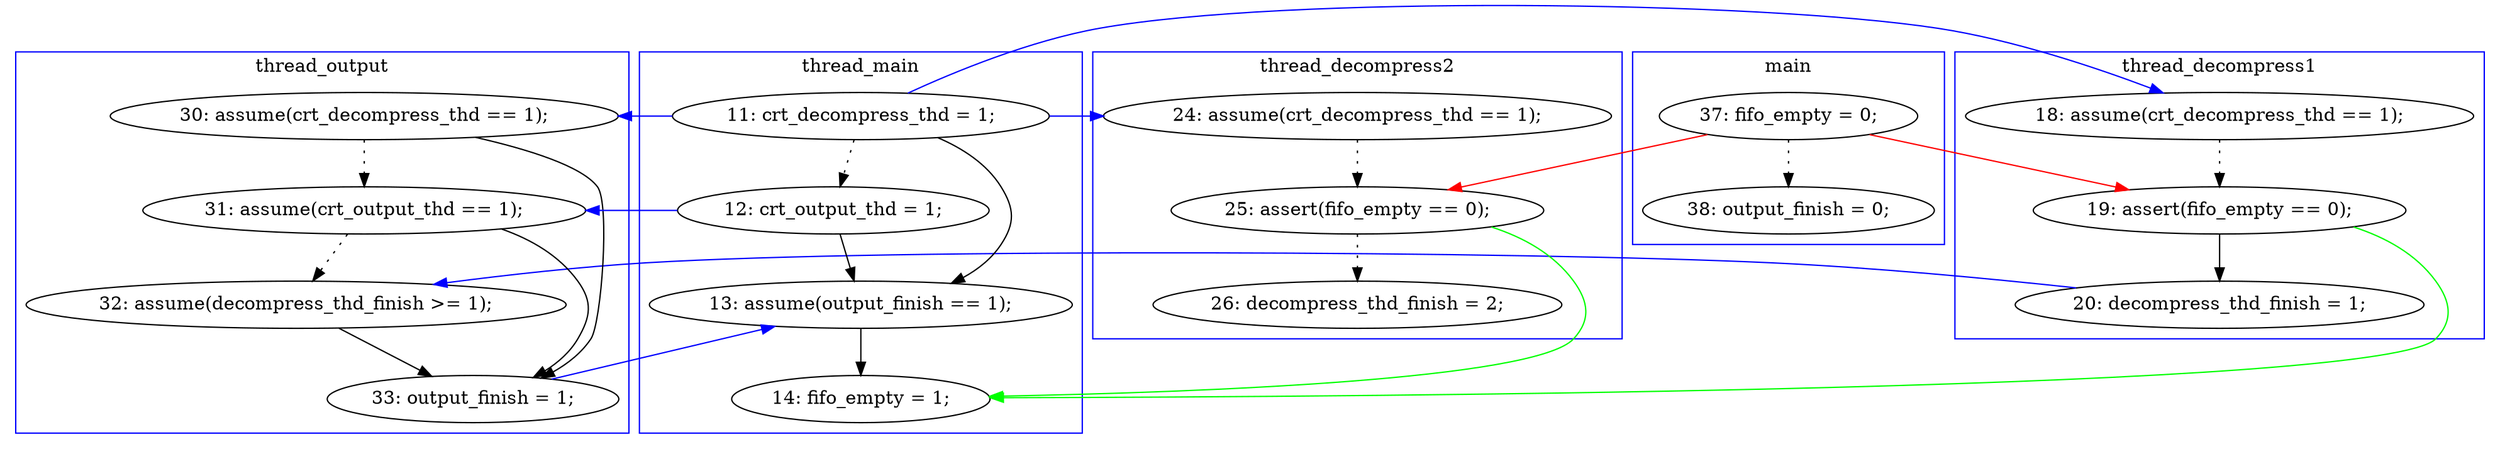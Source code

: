 digraph ProofObject {
	18 -> 23 [color = Blue, constraint = false]
	2 -> 13 [color = Red, constraint = false]
	10 -> 15 [style = dotted, color = black]
	13 -> 27 [color = Green, constraint = false]
	20 -> 21 [style = dotted, color = black]
	9 -> 14 [style = dotted, color = black]
	14 -> 25 [color = Black]
	2 -> 15 [color = Red, constraint = false]
	21 -> 23 [style = dotted, color = black]
	13 -> 17 [style = dotted, color = black]
	20 -> 24 [color = Black]
	23 -> 24 [color = Black]
	12 -> 13 [style = dotted, color = black]
	9 -> 20 [color = Blue, constraint = false]
	2 -> 3 [style = dotted, color = black]
	15 -> 18 [color = Black]
	24 -> 25 [color = Blue, constraint = false]
	14 -> 21 [color = Blue, constraint = false]
	9 -> 12 [color = Blue, constraint = false]
	21 -> 24 [color = Black]
	9 -> 10 [color = Blue, constraint = false]
	9 -> 25 [color = Black]
	25 -> 27 [color = Black]
	15 -> 27 [color = Green, constraint = false]
	subgraph cluster0 {
		label = main
		color = blue
		2  [label = "37: fifo_empty = 0;"]
		3  [label = "38: output_finish = 0;"]
	}
	subgraph cluster2 {
		label = thread_decompress1
		color = blue
		10  [label = "18: assume(crt_decompress_thd == 1);"]
		18  [label = "20: decompress_thd_finish = 1;"]
		15  [label = "19: assert(fifo_empty == 0);"]
	}
	subgraph cluster3 {
		label = thread_decompress2
		color = blue
		12  [label = "24: assume(crt_decompress_thd == 1);"]
		17  [label = "26: decompress_thd_finish = 2;"]
		13  [label = "25: assert(fifo_empty == 0);"]
	}
	subgraph cluster4 {
		label = thread_output
		color = blue
		23  [label = "32: assume(decompress_thd_finish >= 1);"]
		24  [label = "33: output_finish = 1;"]
		20  [label = "30: assume(crt_decompress_thd == 1);"]
		21  [label = "31: assume(crt_output_thd == 1);"]
	}
	subgraph cluster1 {
		label = thread_main
		color = blue
		27  [label = "14: fifo_empty = 1;"]
		25  [label = "13: assume(output_finish == 1);"]
		14  [label = "12: crt_output_thd = 1;"]
		9  [label = "11: crt_decompress_thd = 1;"]
	}
}